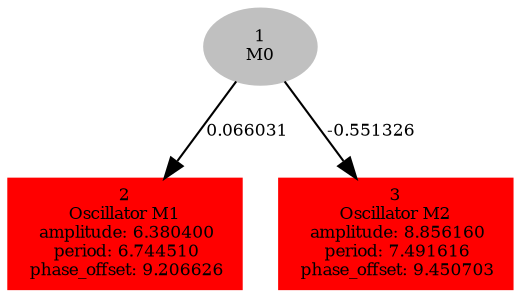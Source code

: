  digraph g{ forcelabels=true;
1[label=<1<BR/>M0>,color="grey",style=filled,fontsize=8];
2 [label=<2<BR />Oscillator M1<BR /> amplitude: 6.380400<BR /> period: 6.744510<BR /> phase_offset: 9.206626>, shape=box,color=red,style=filled,fontsize=8];
3 [label=<3<BR />Oscillator M2<BR /> amplitude: 8.856160<BR /> period: 7.491616<BR /> phase_offset: 9.450703>, shape=box,color=red,style=filled,fontsize=8];
1 -> 2[label="0.066031 ",fontsize="8"];
1 -> 3[label="-0.551326 ",fontsize="8"];
 }
